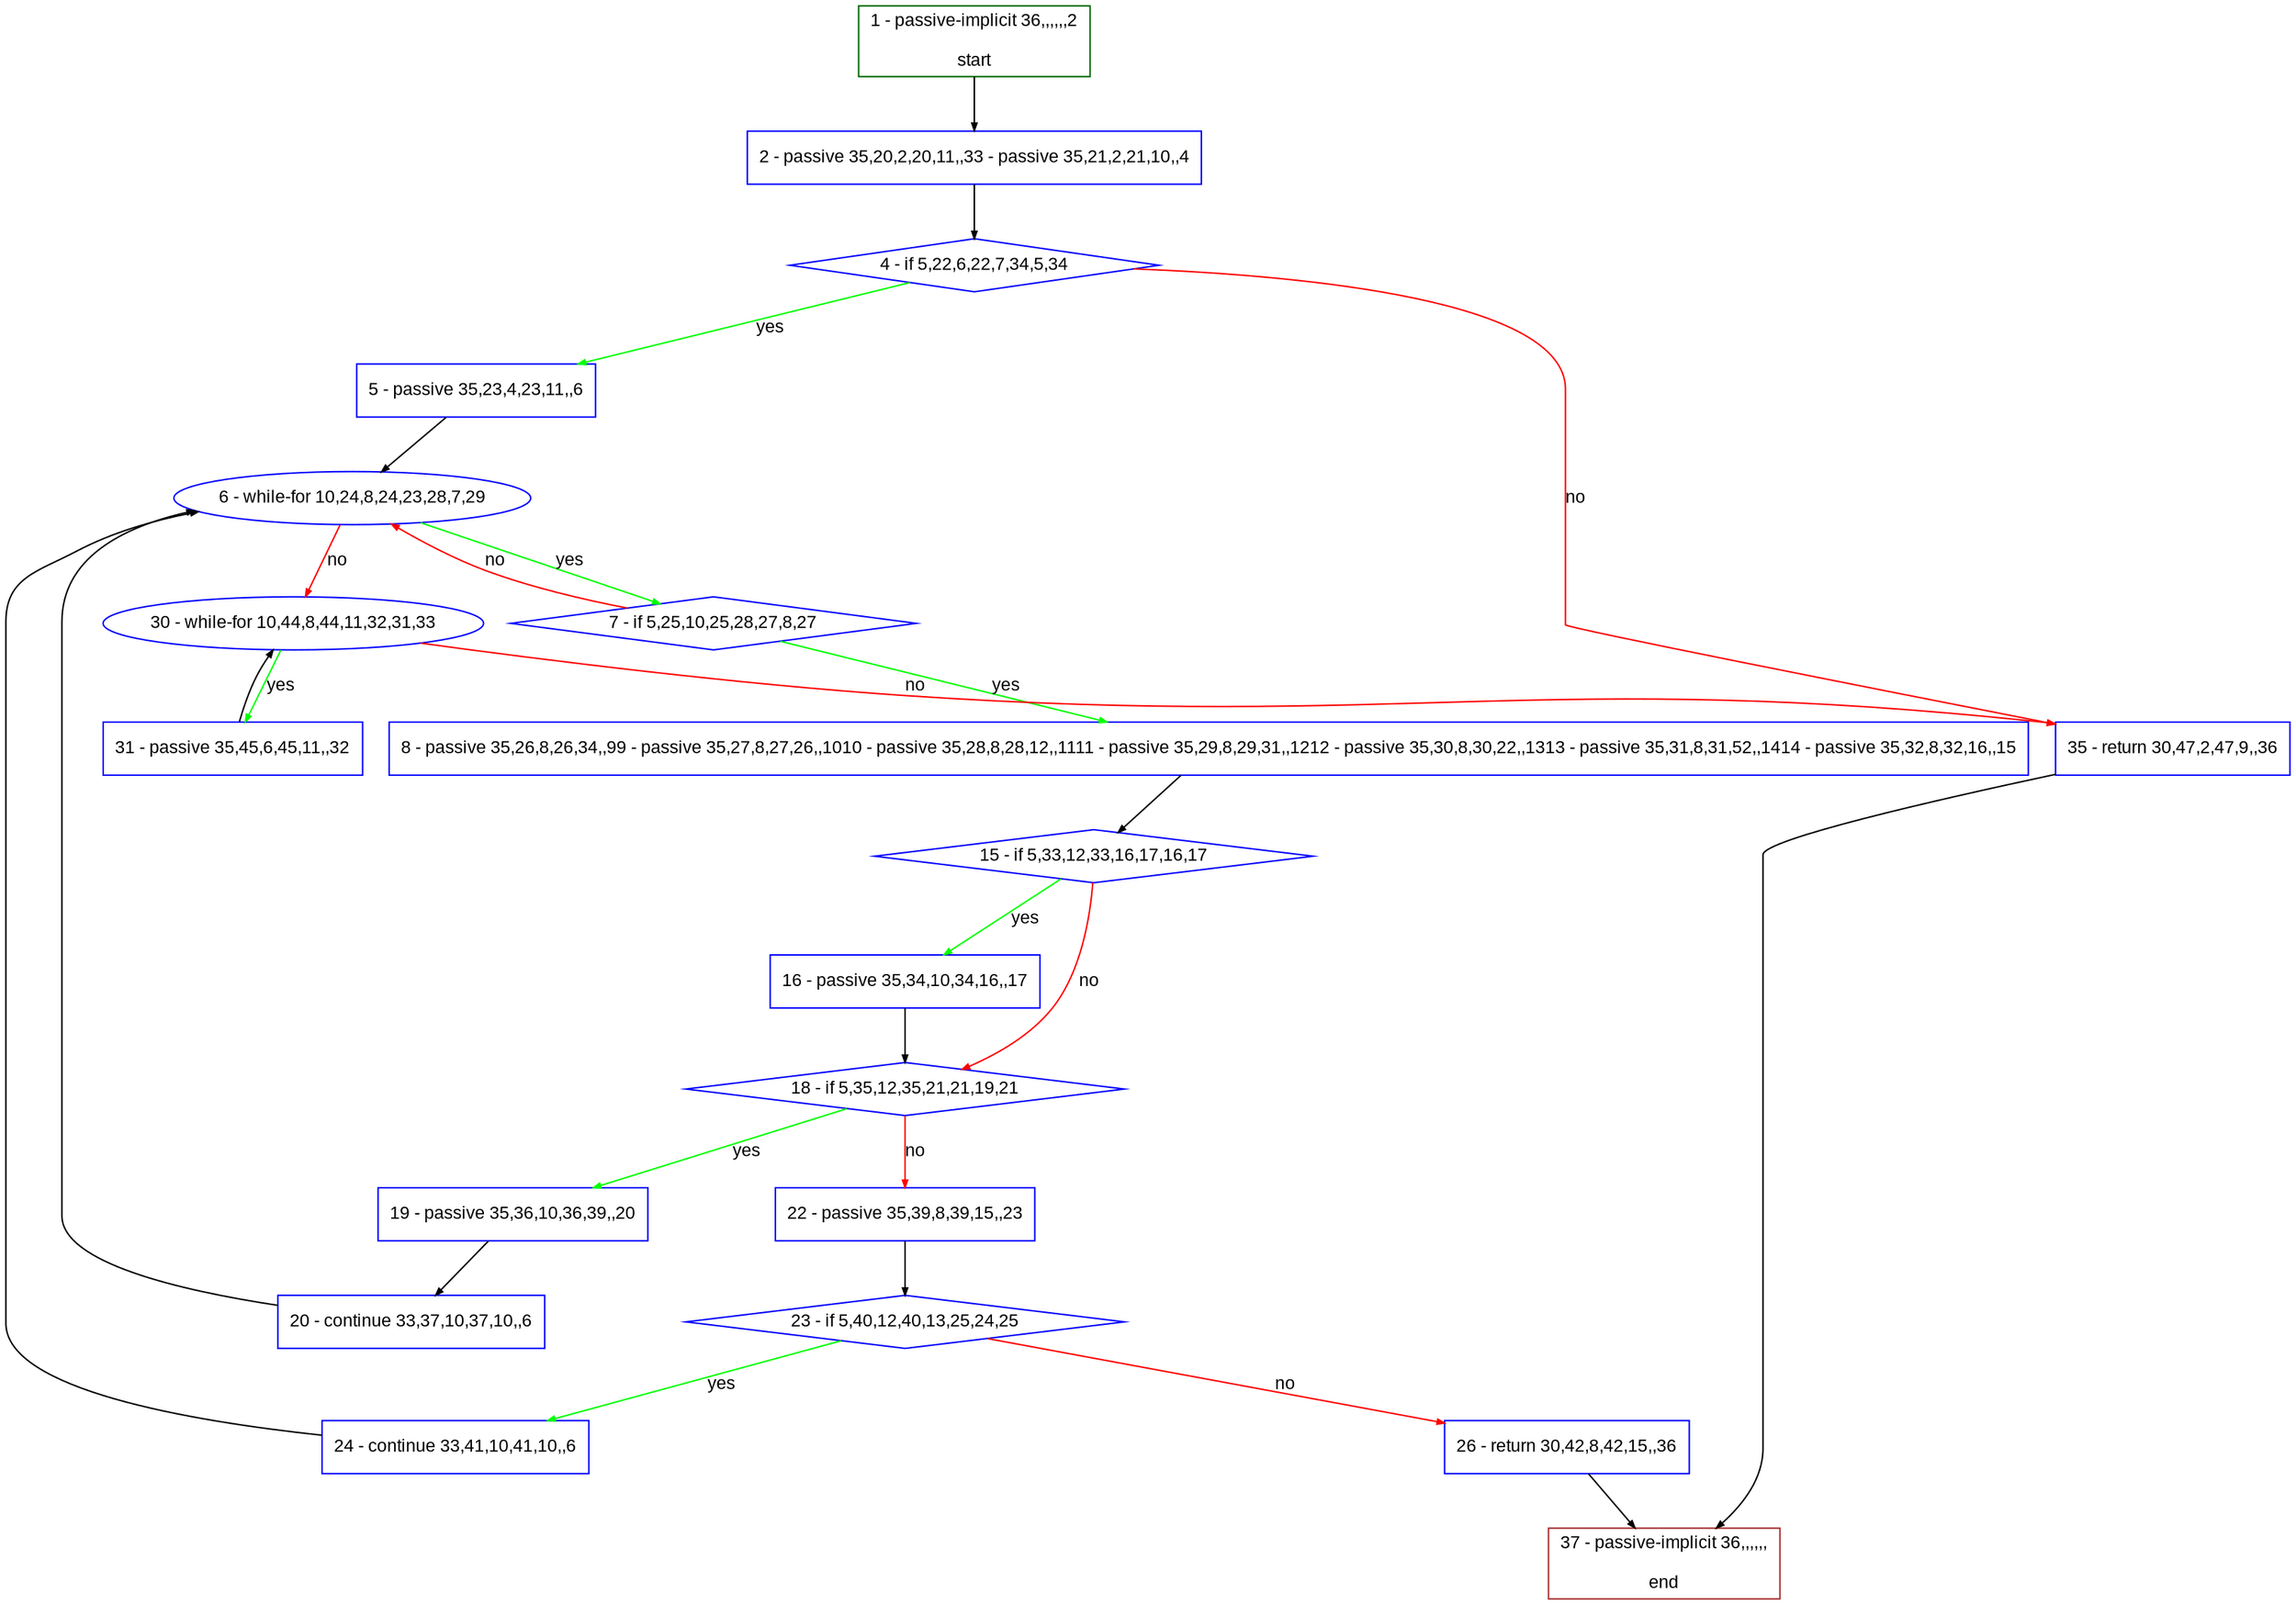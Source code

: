 digraph "" {
  graph [bgcolor="white", fillcolor="#FFFFCC", pack="true", packmode="clust", fontname="Arial", label="", fontsize="12", compound="true", style="rounded,filled"];
  node [node_initialized="no", fillcolor="white", fontname="Arial", label="", color="grey", fontsize="12", fixedsize="false", compound="true", shape="rectangle", style="filled"];
  edge [arrowtail="none", lhead="", fontcolor="black", fontname="Arial", label="", color="black", fontsize="12", arrowhead="normal", arrowsize="0.5", compound="true", ltail="", dir="forward"];
  __N1 [fillcolor="#ffffff", label="2 - passive 35,20,2,20,11,,33 - passive 35,21,2,21,10,,4", color="#0000ff", shape="box", style="filled"];
  __N2 [fillcolor="#ffffff", label="1 - passive-implicit 36,,,,,,2\n\nstart", color="#006400", shape="box", style="filled"];
  __N3 [fillcolor="#ffffff", label="4 - if 5,22,6,22,7,34,5,34", color="#0000ff", shape="diamond", style="filled"];
  __N4 [fillcolor="#ffffff", label="5 - passive 35,23,4,23,11,,6", color="#0000ff", shape="box", style="filled"];
  __N5 [fillcolor="#ffffff", label="35 - return 30,47,2,47,9,,36", color="#0000ff", shape="box", style="filled"];
  __N6 [fillcolor="#ffffff", label="6 - while-for 10,24,8,24,23,28,7,29", color="#0000ff", shape="oval", style="filled"];
  __N7 [fillcolor="#ffffff", label="7 - if 5,25,10,25,28,27,8,27", color="#0000ff", shape="diamond", style="filled"];
  __N8 [fillcolor="#ffffff", label="30 - while-for 10,44,8,44,11,32,31,33", color="#0000ff", shape="oval", style="filled"];
  __N9 [fillcolor="#ffffff", label="8 - passive 35,26,8,26,34,,99 - passive 35,27,8,27,26,,1010 - passive 35,28,8,28,12,,1111 - passive 35,29,8,29,31,,1212 - passive 35,30,8,30,22,,1313 - passive 35,31,8,31,52,,1414 - passive 35,32,8,32,16,,15", color="#0000ff", shape="box", style="filled"];
  __N10 [fillcolor="#ffffff", label="15 - if 5,33,12,33,16,17,16,17", color="#0000ff", shape="diamond", style="filled"];
  __N11 [fillcolor="#ffffff", label="16 - passive 35,34,10,34,16,,17", color="#0000ff", shape="box", style="filled"];
  __N12 [fillcolor="#ffffff", label="18 - if 5,35,12,35,21,21,19,21", color="#0000ff", shape="diamond", style="filled"];
  __N13 [fillcolor="#ffffff", label="19 - passive 35,36,10,36,39,,20", color="#0000ff", shape="box", style="filled"];
  __N14 [fillcolor="#ffffff", label="22 - passive 35,39,8,39,15,,23", color="#0000ff", shape="box", style="filled"];
  __N15 [fillcolor="#ffffff", label="20 - continue 33,37,10,37,10,,6", color="#0000ff", shape="box", style="filled"];
  __N16 [fillcolor="#ffffff", label="23 - if 5,40,12,40,13,25,24,25", color="#0000ff", shape="diamond", style="filled"];
  __N17 [fillcolor="#ffffff", label="24 - continue 33,41,10,41,10,,6", color="#0000ff", shape="box", style="filled"];
  __N18 [fillcolor="#ffffff", label="26 - return 30,42,8,42,15,,36", color="#0000ff", shape="box", style="filled"];
  __N19 [fillcolor="#ffffff", label="37 - passive-implicit 36,,,,,,\n\nend", color="#a52a2a", shape="box", style="filled"];
  __N20 [fillcolor="#ffffff", label="31 - passive 35,45,6,45,11,,32", color="#0000ff", shape="box", style="filled"];
  __N2 -> __N1 [arrowtail="none", color="#000000", label="", arrowhead="normal", dir="forward"];
  __N1 -> __N3 [arrowtail="none", color="#000000", label="", arrowhead="normal", dir="forward"];
  __N3 -> __N4 [arrowtail="none", color="#00ff00", label="yes", arrowhead="normal", dir="forward"];
  __N3 -> __N5 [arrowtail="none", color="#ff0000", label="no", arrowhead="normal", dir="forward"];
  __N4 -> __N6 [arrowtail="none", color="#000000", label="", arrowhead="normal", dir="forward"];
  __N6 -> __N7 [arrowtail="none", color="#00ff00", label="yes", arrowhead="normal", dir="forward"];
  __N7 -> __N6 [arrowtail="none", color="#ff0000", label="no", arrowhead="normal", dir="forward"];
  __N6 -> __N8 [arrowtail="none", color="#ff0000", label="no", arrowhead="normal", dir="forward"];
  __N7 -> __N9 [arrowtail="none", color="#00ff00", label="yes", arrowhead="normal", dir="forward"];
  __N9 -> __N10 [arrowtail="none", color="#000000", label="", arrowhead="normal", dir="forward"];
  __N10 -> __N11 [arrowtail="none", color="#00ff00", label="yes", arrowhead="normal", dir="forward"];
  __N10 -> __N12 [arrowtail="none", color="#ff0000", label="no", arrowhead="normal", dir="forward"];
  __N11 -> __N12 [arrowtail="none", color="#000000", label="", arrowhead="normal", dir="forward"];
  __N12 -> __N13 [arrowtail="none", color="#00ff00", label="yes", arrowhead="normal", dir="forward"];
  __N12 -> __N14 [arrowtail="none", color="#ff0000", label="no", arrowhead="normal", dir="forward"];
  __N13 -> __N15 [arrowtail="none", color="#000000", label="", arrowhead="normal", dir="forward"];
  __N15 -> __N6 [arrowtail="none", color="#000000", label="", arrowhead="normal", dir="forward"];
  __N14 -> __N16 [arrowtail="none", color="#000000", label="", arrowhead="normal", dir="forward"];
  __N16 -> __N17 [arrowtail="none", color="#00ff00", label="yes", arrowhead="normal", dir="forward"];
  __N16 -> __N18 [arrowtail="none", color="#ff0000", label="no", arrowhead="normal", dir="forward"];
  __N17 -> __N6 [arrowtail="none", color="#000000", label="", arrowhead="normal", dir="forward"];
  __N18 -> __N19 [arrowtail="none", color="#000000", label="", arrowhead="normal", dir="forward"];
  __N8 -> __N20 [arrowtail="none", color="#00ff00", label="yes", arrowhead="normal", dir="forward"];
  __N20 -> __N8 [arrowtail="none", color="#000000", label="", arrowhead="normal", dir="forward"];
  __N8 -> __N5 [arrowtail="none", color="#ff0000", label="no", arrowhead="normal", dir="forward"];
  __N5 -> __N19 [arrowtail="none", color="#000000", label="", arrowhead="normal", dir="forward"];
}
